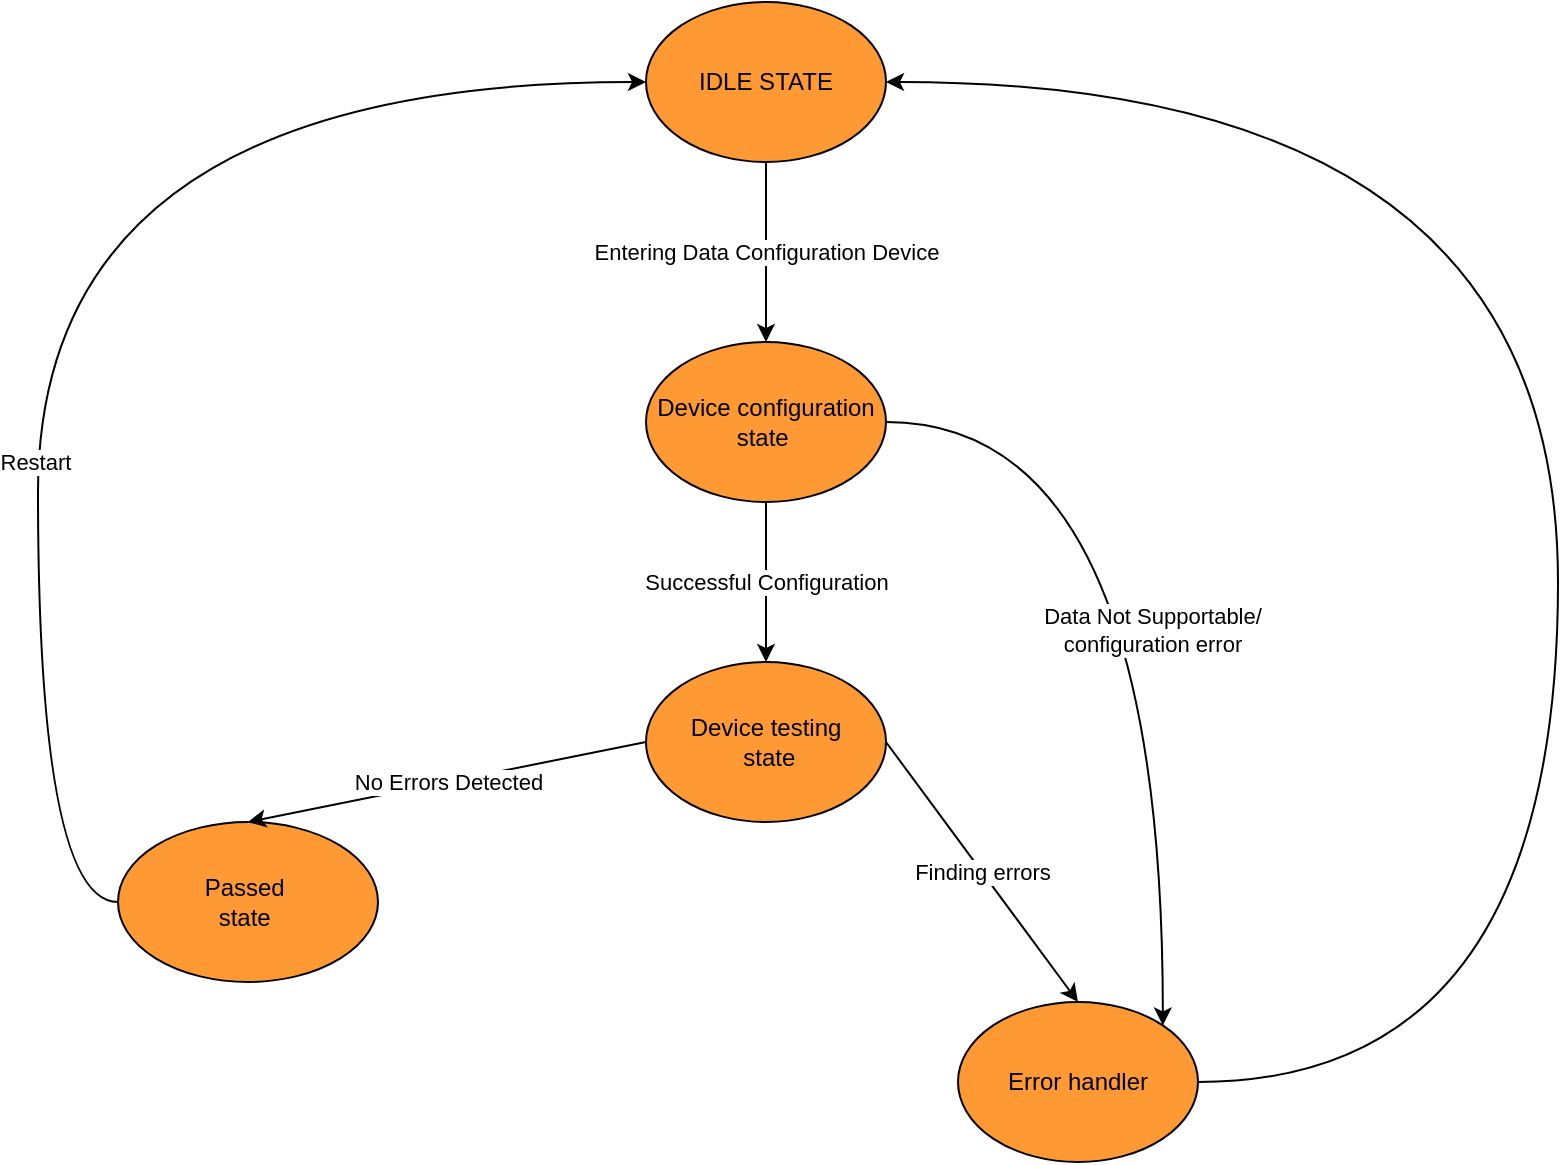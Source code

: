 <mxfile version="24.2.5" type="google">
  <diagram name="Page-1" id="5OWkqORfowP5ucrxuJD-">
    <mxGraphModel grid="1" page="1" gridSize="10" guides="1" tooltips="1" connect="1" arrows="1" fold="1" pageScale="1" pageWidth="827" pageHeight="1169" math="0" shadow="0">
      <root>
        <mxCell id="0" />
        <mxCell id="1" parent="0" />
        <mxCell id="T60zcWtWfTrn2Mu5QFH--1" value="IDLE STATE" style="ellipse;whiteSpace=wrap;html=1;fillColor=#FF9933;" vertex="1" parent="1">
          <mxGeometry x="354" y="30" width="120" height="80" as="geometry" />
        </mxCell>
        <mxCell id="T60zcWtWfTrn2Mu5QFH--2" value="Device configuration state&amp;nbsp;" style="ellipse;whiteSpace=wrap;html=1;fillColor=#FF9933;" vertex="1" parent="1">
          <mxGeometry x="354" y="200" width="120" height="80" as="geometry" />
        </mxCell>
        <mxCell id="T60zcWtWfTrn2Mu5QFH--3" value="Device testing&lt;div&gt;&amp;nbsp;state&lt;/div&gt;" style="ellipse;whiteSpace=wrap;html=1;fillColor=#FF9933;" vertex="1" parent="1">
          <mxGeometry x="354" y="360" width="120" height="80" as="geometry" />
        </mxCell>
        <mxCell id="yIdrd5SitfhTnWukg6rs-14" style="edgeStyle=orthogonalEdgeStyle;rounded=0;orthogonalLoop=1;jettySize=auto;html=1;exitX=0;exitY=0.5;exitDx=0;exitDy=0;entryX=0;entryY=0.5;entryDx=0;entryDy=0;curved=1;" edge="1" parent="1" source="T60zcWtWfTrn2Mu5QFH--4" target="T60zcWtWfTrn2Mu5QFH--1">
          <mxGeometry relative="1" as="geometry">
            <Array as="points">
              <mxPoint x="50" y="480" />
              <mxPoint x="50" y="70" />
            </Array>
          </mxGeometry>
        </mxCell>
        <mxCell id="T60zcWtWfTrn2Mu5QFH--4" value="Passed&amp;nbsp;&lt;div&gt;state&amp;nbsp;&lt;/div&gt;" style="ellipse;whiteSpace=wrap;html=1;fillColor=#FF9933;" vertex="1" parent="1">
          <mxGeometry x="90" y="440" width="130" height="80" as="geometry" />
        </mxCell>
        <mxCell id="T60zcWtWfTrn2Mu5QFH--7" value="" style="endArrow=classic;html=1;rounded=0;entryX=0.5;entryY=0;entryDx=0;entryDy=0;exitX=0.5;exitY=1;exitDx=0;exitDy=0;" edge="1" parent="1" source="T60zcWtWfTrn2Mu5QFH--1" target="T60zcWtWfTrn2Mu5QFH--2">
          <mxGeometry relative="1" as="geometry">
            <mxPoint x="420" y="130" as="sourcePoint" />
            <mxPoint x="580" y="130" as="targetPoint" />
          </mxGeometry>
        </mxCell>
        <mxCell id="T60zcWtWfTrn2Mu5QFH--8" value="Entering Data Configuration Device" style="edgeLabel;resizable=0;html=1;;align=center;verticalAlign=middle;shadow=0;strokeColor=#0000CC;" connectable="0" vertex="1" parent="T60zcWtWfTrn2Mu5QFH--7">
          <mxGeometry relative="1" as="geometry" />
        </mxCell>
        <mxCell id="T60zcWtWfTrn2Mu5QFH--10" value="" style="endArrow=classic;html=1;rounded=0;exitX=0.5;exitY=1;exitDx=0;exitDy=0;entryX=0.5;entryY=0;entryDx=0;entryDy=0;" edge="1" parent="1" source="T60zcWtWfTrn2Mu5QFH--2" target="T60zcWtWfTrn2Mu5QFH--3">
          <mxGeometry relative="1" as="geometry">
            <mxPoint x="420" y="300" as="sourcePoint" />
            <mxPoint x="413" y="330" as="targetPoint" />
          </mxGeometry>
        </mxCell>
        <mxCell id="T60zcWtWfTrn2Mu5QFH--11" value="Successful Configuration" style="edgeLabel;resizable=0;html=1;;align=center;verticalAlign=middle;" connectable="0" vertex="1" parent="T60zcWtWfTrn2Mu5QFH--10">
          <mxGeometry relative="1" as="geometry" />
        </mxCell>
        <mxCell id="yIdrd5SitfhTnWukg6rs-1" value="Error handler" style="ellipse;whiteSpace=wrap;html=1;fillColor=#FF9933;" vertex="1" parent="1">
          <mxGeometry x="510" y="530" width="120" height="80" as="geometry" />
        </mxCell>
        <mxCell id="yIdrd5SitfhTnWukg6rs-2" value="" style="endArrow=classic;html=1;rounded=0;exitX=0;exitY=0.5;exitDx=0;exitDy=0;entryX=0.5;entryY=0;entryDx=0;entryDy=0;" edge="1" parent="1" source="T60zcWtWfTrn2Mu5QFH--3" target="T60zcWtWfTrn2Mu5QFH--4">
          <mxGeometry relative="1" as="geometry">
            <mxPoint x="330" y="400" as="sourcePoint" />
            <mxPoint x="330" y="480" as="targetPoint" />
          </mxGeometry>
        </mxCell>
        <mxCell id="yIdrd5SitfhTnWukg6rs-3" value="No Errors Detected" style="edgeLabel;resizable=0;html=1;;align=center;verticalAlign=middle;" connectable="0" vertex="1" parent="yIdrd5SitfhTnWukg6rs-2">
          <mxGeometry relative="1" as="geometry" />
        </mxCell>
        <mxCell id="yIdrd5SitfhTnWukg6rs-4" value="" style="endArrow=classic;html=1;rounded=0;exitX=1;exitY=0.5;exitDx=0;exitDy=0;entryX=0.5;entryY=0;entryDx=0;entryDy=0;" edge="1" parent="1" source="T60zcWtWfTrn2Mu5QFH--3" target="yIdrd5SitfhTnWukg6rs-1">
          <mxGeometry relative="1" as="geometry">
            <mxPoint x="550" y="390" as="sourcePoint" />
            <mxPoint x="550" y="470" as="targetPoint" />
          </mxGeometry>
        </mxCell>
        <mxCell id="yIdrd5SitfhTnWukg6rs-5" value="Finding errors" style="edgeLabel;resizable=0;html=1;;align=center;verticalAlign=middle;" connectable="0" vertex="1" parent="yIdrd5SitfhTnWukg6rs-4">
          <mxGeometry relative="1" as="geometry" />
        </mxCell>
        <mxCell id="yIdrd5SitfhTnWukg6rs-16" value="Restart&amp;nbsp;" style="edgeLabel;resizable=0;html=1;;align=center;verticalAlign=middle;" connectable="0" vertex="1" parent="1">
          <mxGeometry x="50" y="260" as="geometry" />
        </mxCell>
        <mxCell id="Nt3nnE9oyjvroAX6vslq-3" value="" style="endArrow=classic;html=1;rounded=0;entryX=1;entryY=0.5;entryDx=0;entryDy=0;exitX=1;exitY=0.5;exitDx=0;exitDy=0;edgeStyle=orthogonalEdgeStyle;curved=1;" edge="1" parent="1" source="yIdrd5SitfhTnWukg6rs-1" target="T60zcWtWfTrn2Mu5QFH--1">
          <mxGeometry width="50" height="50" relative="1" as="geometry">
            <mxPoint x="700" y="550" as="sourcePoint" />
            <mxPoint x="750" y="500" as="targetPoint" />
            <Array as="points">
              <mxPoint x="810" y="570" />
              <mxPoint x="810" y="70" />
            </Array>
          </mxGeometry>
        </mxCell>
        <mxCell id="Nt3nnE9oyjvroAX6vslq-4" value="" style="endArrow=classic;html=1;rounded=0;exitX=1;exitY=0.5;exitDx=0;exitDy=0;entryX=1;entryY=0;entryDx=0;entryDy=0;edgeStyle=orthogonalEdgeStyle;curved=1;" edge="1" parent="1" source="T60zcWtWfTrn2Mu5QFH--2" target="yIdrd5SitfhTnWukg6rs-1">
          <mxGeometry width="50" height="50" relative="1" as="geometry">
            <mxPoint x="500" y="280" as="sourcePoint" />
            <mxPoint x="700" y="400" as="targetPoint" />
          </mxGeometry>
        </mxCell>
        <mxCell id="Nt3nnE9oyjvroAX6vslq-5" value="Data Not Supportable/&lt;div&gt;configuration error&lt;/div&gt;" style="edgeLabel;resizable=0;html=1;;align=center;verticalAlign=middle;" connectable="0" vertex="1" parent="1">
          <mxGeometry x="600" y="350" as="geometry">
            <mxPoint x="7" y="-6" as="offset" />
          </mxGeometry>
        </mxCell>
      </root>
    </mxGraphModel>
  </diagram>
</mxfile>
